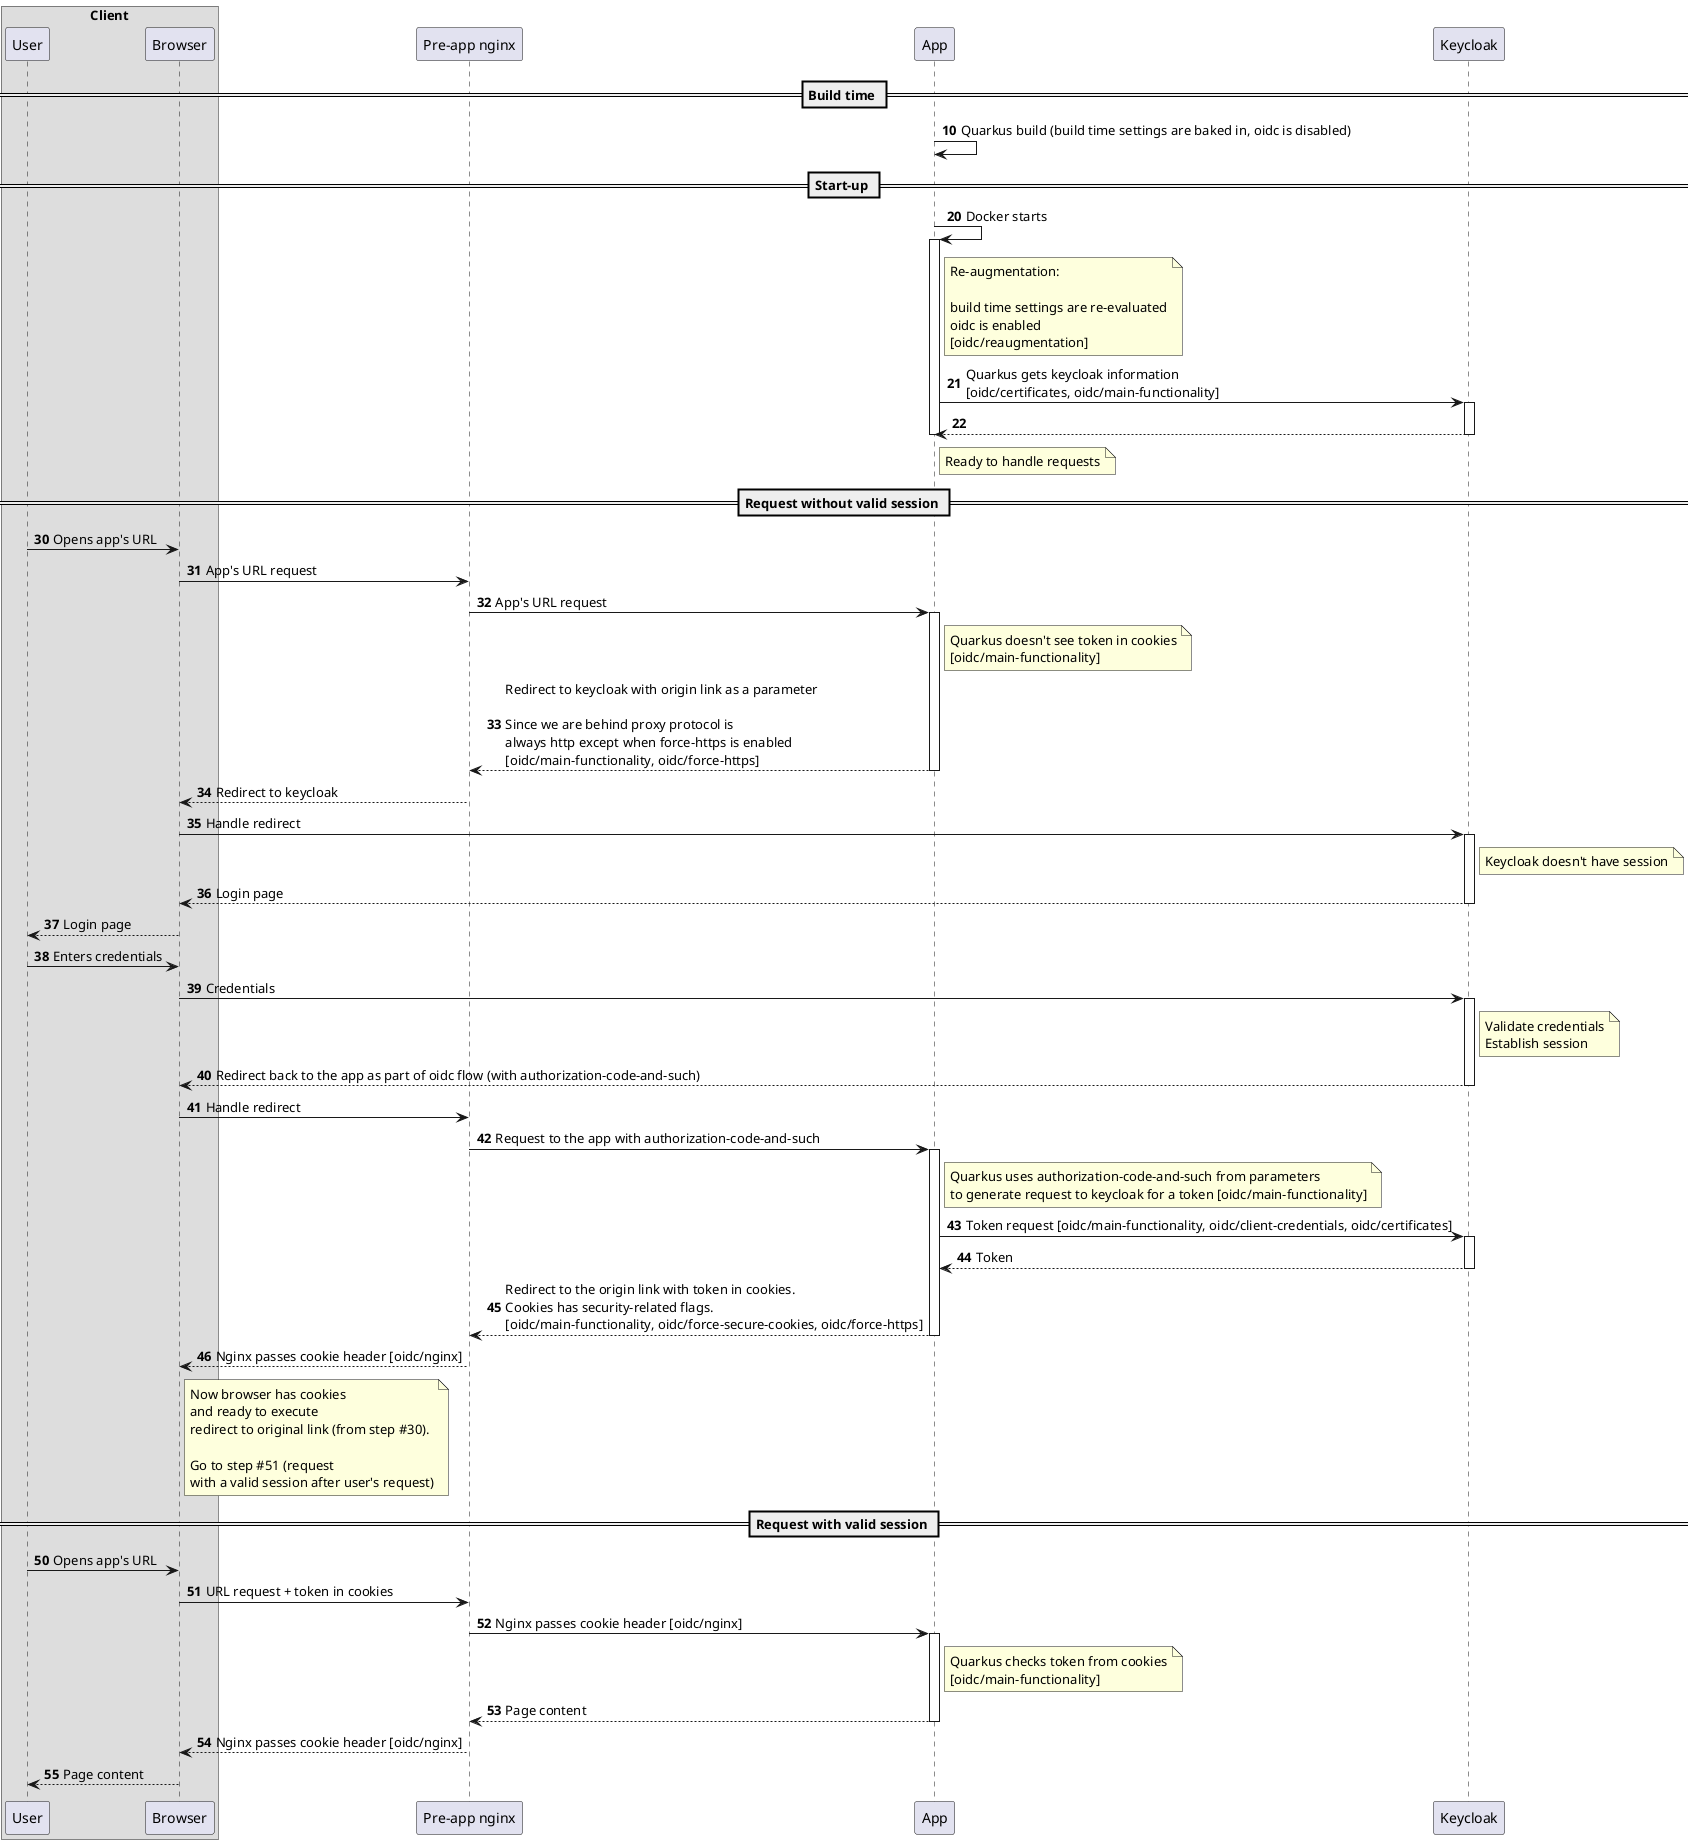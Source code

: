 @startuml
'https://plantuml.com/sequence-diagram

box Client
participant User as u
participant Browser as b
end box
participant "Pre-app nginx" as n
participant App as a
participant Keycloak as k

== Build time ==

autonumber 10

a -> a: Quarkus build (build time settings are baked in, oidc is disabled)

== Start-up ==

autonumber 20

a -> a ++: Docker starts
note right a: Re-augmentation:\n\nbuild time settings are re-evaluated\noidc is enabled\n[oidc/reaugmentation]
a -> k ++: Quarkus gets keycloak information\n[oidc/certificates, oidc/main-functionality]
k --> a --:
note right a: Ready to handle requests
deactivate a

== Request without valid session ==

autonumber 30

u -> b: Opens app's URL
b -> n: App's URL request
n -> a ++: App's URL request
note right a: Quarkus doesn't see token in cookies\n[oidc/main-functionality]
a --> n --: Redirect to keycloak with origin link as a parameter\n\nSince we are behind proxy protocol is\nalways http except when force-https is enabled\n[oidc/main-functionality, oidc/force-https]
n --> b: Redirect to keycloak
b -> k ++: Handle redirect
note right k:  Keycloak doesn't have session
k --> b --: Login page
b --> u: Login page
u -> b: Enters credentials
b -> k ++: Credentials
note right k: Validate credentials\nEstablish session
k --> b --: Redirect back to the app as part of oidc flow (with authorization-code-and-such)
b -> n: Handle redirect
n -> a ++: Request to the app with authorization-code-and-such
note right a: Quarkus uses authorization-code-and-such from parameters\nto generate request to keycloak for a token [oidc/main-functionality]
a -> k ++: Token request [oidc/main-functionality, oidc/client-credentials, oidc/certificates]
k --> a --: Token
a --> n --: Redirect to the origin link with token in cookies.\nCookies has security-related flags.\n[oidc/main-functionality, oidc/force-secure-cookies, oidc/force-https]
n --> b: Nginx passes cookie header [oidc/nginx]
note right b: Now browser has cookies\nand ready to execute\nredirect to original link (from step #30).\n\nGo to step #51 (request\nwith a valid session after user's request)

== Request with valid session ==

autonumber 50

u -> b: Opens app's URL
b -> n: URL request + token in cookies
n -> a ++: Nginx passes cookie header [oidc/nginx]
note right a: Quarkus checks token from cookies\n[oidc/main-functionality]
a --> n --: Page content
n --> b: Nginx passes cookie header [oidc/nginx]
b --> u: Page content

@enduml